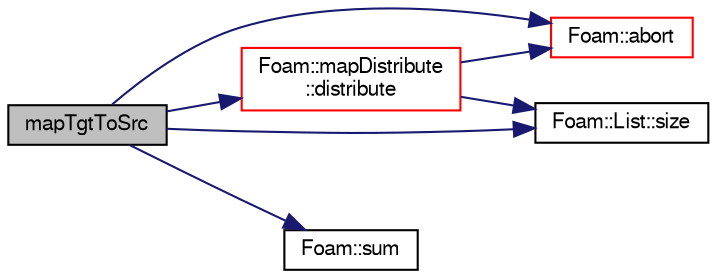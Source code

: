 digraph "mapTgtToSrc"
{
  bgcolor="transparent";
  edge [fontname="FreeSans",fontsize="10",labelfontname="FreeSans",labelfontsize="10"];
  node [fontname="FreeSans",fontsize="10",shape=record];
  rankdir="LR";
  Node623 [label="mapTgtToSrc",height=0.2,width=0.4,color="black", fillcolor="grey75", style="filled", fontcolor="black"];
  Node623 -> Node624 [color="midnightblue",fontsize="10",style="solid",fontname="FreeSans"];
  Node624 [label="Foam::abort",height=0.2,width=0.4,color="red",URL="$a21124.html#a447107a607d03e417307c203fa5fb44b"];
  Node623 -> Node667 [color="midnightblue",fontsize="10",style="solid",fontname="FreeSans"];
  Node667 [label="Foam::mapDistribute\l::distribute",height=0.2,width=0.4,color="red",URL="$a27362.html#a33e0f8481eb68bf011731ec98e8f7c65",tooltip="Distribute data. Note:schedule only used for Pstream::scheduled. "];
  Node667 -> Node624 [color="midnightblue",fontsize="10",style="solid",fontname="FreeSans"];
  Node667 -> Node672 [color="midnightblue",fontsize="10",style="solid",fontname="FreeSans"];
  Node672 [label="Foam::List::size",height=0.2,width=0.4,color="black",URL="$a25694.html#a8a5f6fa29bd4b500caf186f60245b384",tooltip="Override size to be inconsistent with allocated storage. "];
  Node623 -> Node672 [color="midnightblue",fontsize="10",style="solid",fontname="FreeSans"];
  Node623 -> Node675 [color="midnightblue",fontsize="10",style="solid",fontname="FreeSans"];
  Node675 [label="Foam::sum",height=0.2,width=0.4,color="black",URL="$a21124.html#a3d8733143aad0e03b300186ab4bef137"];
}
